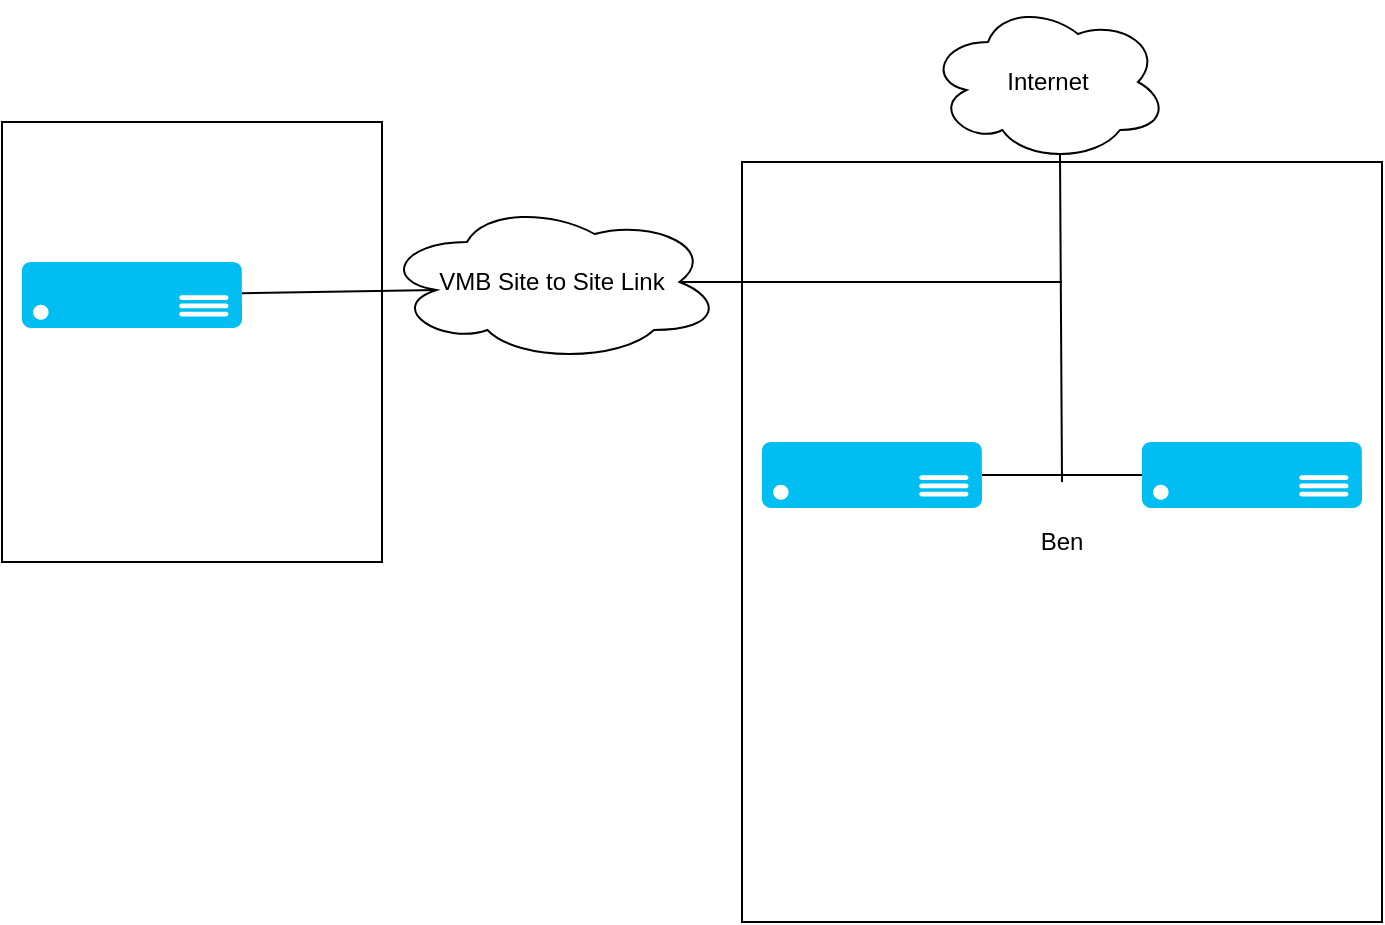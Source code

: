 <mxfile version="13.10.0" type="github">
  <diagram id="VM11_sDk9xaW8if61wxr" name="Page-1">
    <mxGraphModel dx="1038" dy="547" grid="1" gridSize="10" guides="1" tooltips="1" connect="1" arrows="1" fold="1" page="1" pageScale="1" pageWidth="827" pageHeight="1169" math="0" shadow="0">
      <root>
        <mxCell id="0" />
        <mxCell id="1" parent="0" />
        <mxCell id="8Ayx5IA9gHQoe1knL8Jj-15" value="" style="rounded=0;whiteSpace=wrap;html=1;" vertex="1" parent="1">
          <mxGeometry y="100" width="190" height="220" as="geometry" />
        </mxCell>
        <mxCell id="8Ayx5IA9gHQoe1knL8Jj-14" value="Ben" style="rounded=0;whiteSpace=wrap;html=1;" vertex="1" parent="1">
          <mxGeometry x="370" y="120" width="320" height="380" as="geometry" />
        </mxCell>
        <mxCell id="8Ayx5IA9gHQoe1knL8Jj-1" value="" style="verticalLabelPosition=bottom;html=1;verticalAlign=top;align=center;strokeColor=none;fillColor=#00BEF2;shape=mxgraph.azure.server;" vertex="1" parent="1">
          <mxGeometry x="380" y="260" width="110" height="33" as="geometry" />
        </mxCell>
        <mxCell id="8Ayx5IA9gHQoe1knL8Jj-2" value="" style="verticalLabelPosition=bottom;html=1;verticalAlign=top;align=center;strokeColor=none;fillColor=#00BEF2;shape=mxgraph.azure.server;" vertex="1" parent="1">
          <mxGeometry x="570" y="260" width="110" height="33" as="geometry" />
        </mxCell>
        <mxCell id="8Ayx5IA9gHQoe1knL8Jj-3" value="" style="verticalLabelPosition=bottom;html=1;verticalAlign=top;align=center;strokeColor=none;fillColor=#00BEF2;shape=mxgraph.azure.server;" vertex="1" parent="1">
          <mxGeometry x="10" y="170" width="110" height="33" as="geometry" />
        </mxCell>
        <mxCell id="8Ayx5IA9gHQoe1knL8Jj-4" value="" style="endArrow=none;html=1;entryX=0;entryY=0.5;entryDx=0;entryDy=0;entryPerimeter=0;exitX=1;exitY=0.5;exitDx=0;exitDy=0;exitPerimeter=0;" edge="1" parent="1" source="8Ayx5IA9gHQoe1knL8Jj-1" target="8Ayx5IA9gHQoe1knL8Jj-2">
          <mxGeometry width="50" height="50" relative="1" as="geometry">
            <mxPoint x="490" y="300" as="sourcePoint" />
            <mxPoint x="530" y="290" as="targetPoint" />
          </mxGeometry>
        </mxCell>
        <mxCell id="8Ayx5IA9gHQoe1knL8Jj-6" value="Internet" style="ellipse;shape=cloud;whiteSpace=wrap;html=1;" vertex="1" parent="1">
          <mxGeometry x="463" y="40" width="120" height="80" as="geometry" />
        </mxCell>
        <mxCell id="8Ayx5IA9gHQoe1knL8Jj-8" value="VMB Site to Site Link" style="ellipse;shape=cloud;whiteSpace=wrap;html=1;" vertex="1" parent="1">
          <mxGeometry x="190" y="140" width="170" height="80" as="geometry" />
        </mxCell>
        <mxCell id="8Ayx5IA9gHQoe1knL8Jj-9" value="" style="endArrow=none;html=1;exitX=0.875;exitY=0.5;exitDx=0;exitDy=0;exitPerimeter=0;" edge="1" parent="1" source="8Ayx5IA9gHQoe1knL8Jj-8">
          <mxGeometry width="50" height="50" relative="1" as="geometry">
            <mxPoint x="480" y="230" as="sourcePoint" />
            <mxPoint x="530" y="180" as="targetPoint" />
          </mxGeometry>
        </mxCell>
        <mxCell id="8Ayx5IA9gHQoe1knL8Jj-12" value="" style="endArrow=none;html=1;entryX=0.16;entryY=0.55;entryDx=0;entryDy=0;entryPerimeter=0;" edge="1" parent="1" source="8Ayx5IA9gHQoe1knL8Jj-3" target="8Ayx5IA9gHQoe1knL8Jj-8">
          <mxGeometry width="50" height="50" relative="1" as="geometry">
            <mxPoint x="225" y="240" as="sourcePoint" />
            <mxPoint x="225" y="180" as="targetPoint" />
          </mxGeometry>
        </mxCell>
        <mxCell id="8Ayx5IA9gHQoe1knL8Jj-13" value="" style="endArrow=none;html=1;entryX=0.55;entryY=0.95;entryDx=0;entryDy=0;entryPerimeter=0;" edge="1" parent="1" target="8Ayx5IA9gHQoe1knL8Jj-6">
          <mxGeometry width="50" height="50" relative="1" as="geometry">
            <mxPoint x="530" y="280" as="sourcePoint" />
            <mxPoint x="510" y="90" as="targetPoint" />
          </mxGeometry>
        </mxCell>
      </root>
    </mxGraphModel>
  </diagram>
</mxfile>
